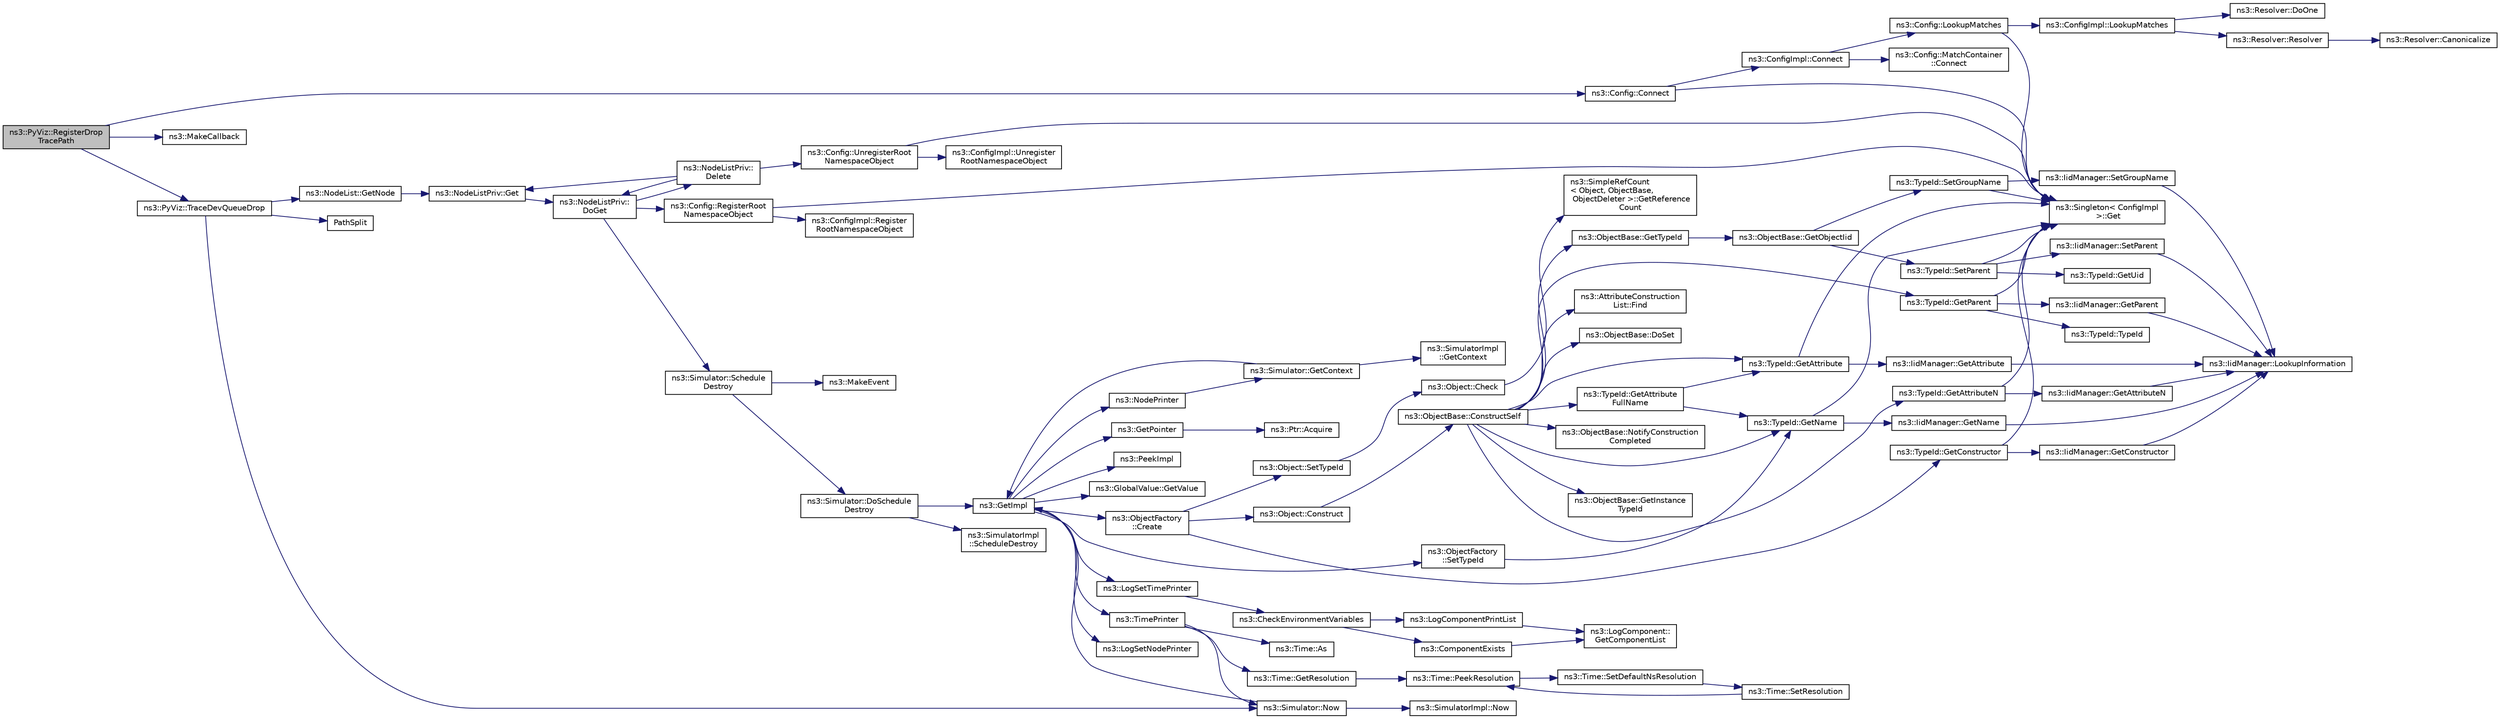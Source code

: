 digraph "ns3::PyViz::RegisterDropTracePath"
{
  edge [fontname="Helvetica",fontsize="10",labelfontname="Helvetica",labelfontsize="10"];
  node [fontname="Helvetica",fontsize="10",shape=record];
  rankdir="LR";
  Node1 [label="ns3::PyViz::RegisterDrop\lTracePath",height=0.2,width=0.4,color="black", fillcolor="grey75", style="filled", fontcolor="black"];
  Node1 -> Node2 [color="midnightblue",fontsize="10",style="solid"];
  Node2 [label="ns3::Config::Connect",height=0.2,width=0.4,color="black", fillcolor="white", style="filled",URL="$d1/d44/group__config.html#ga4014f151241cd0939b6cb64409605736"];
  Node2 -> Node3 [color="midnightblue",fontsize="10",style="solid"];
  Node3 [label="ns3::Singleton\< ConfigImpl\l \>::Get",height=0.2,width=0.4,color="black", fillcolor="white", style="filled",URL="$d8/d77/classns3_1_1Singleton.html#a80a2cd3c25a27ea72add7a9f7a141ffa"];
  Node2 -> Node4 [color="midnightblue",fontsize="10",style="solid"];
  Node4 [label="ns3::ConfigImpl::Connect",height=0.2,width=0.4,color="black", fillcolor="white", style="filled",URL="$d1/dbd/classns3_1_1ConfigImpl.html#a9e74a4715051a976d08d83447b2a0094"];
  Node4 -> Node5 [color="midnightblue",fontsize="10",style="solid"];
  Node5 [label="ns3::Config::LookupMatches",height=0.2,width=0.4,color="black", fillcolor="white", style="filled",URL="$d1/d44/group__config.html#ga74aeb63f8f50b4a98043351552ef7db6"];
  Node5 -> Node3 [color="midnightblue",fontsize="10",style="solid"];
  Node5 -> Node6 [color="midnightblue",fontsize="10",style="solid"];
  Node6 [label="ns3::ConfigImpl::LookupMatches",height=0.2,width=0.4,color="black", fillcolor="white", style="filled",URL="$d1/dbd/classns3_1_1ConfigImpl.html#a15729299768695aa09a7ac0ba2c3b7e9"];
  Node6 -> Node7 [color="midnightblue",fontsize="10",style="solid"];
  Node7 [label="ns3::Resolver::Resolver",height=0.2,width=0.4,color="black", fillcolor="white", style="filled",URL="$d4/dc4/classns3_1_1Resolver.html#aacc39f1f92a6a127e71210936f7f7d35"];
  Node7 -> Node8 [color="midnightblue",fontsize="10",style="solid"];
  Node8 [label="ns3::Resolver::Canonicalize",height=0.2,width=0.4,color="black", fillcolor="white", style="filled",URL="$d4/dc4/classns3_1_1Resolver.html#a17e3b2dbd56da7d36782f3926713b48f"];
  Node6 -> Node9 [color="midnightblue",fontsize="10",style="solid"];
  Node9 [label="ns3::Resolver::DoOne",height=0.2,width=0.4,color="black", fillcolor="white", style="filled",URL="$d4/dc4/classns3_1_1Resolver.html#afba9f35df8976f26b6de7be7350a49d4"];
  Node4 -> Node10 [color="midnightblue",fontsize="10",style="solid"];
  Node10 [label="ns3::Config::MatchContainer\l::Connect",height=0.2,width=0.4,color="black", fillcolor="white", style="filled",URL="$d5/d7e/classns3_1_1Config_1_1MatchContainer.html#a3faec88bf2938163282336eef46e21ee"];
  Node1 -> Node11 [color="midnightblue",fontsize="10",style="solid"];
  Node11 [label="ns3::MakeCallback",height=0.2,width=0.4,color="black", fillcolor="white", style="filled",URL="$dd/de0/group__makecallbackmemptr.html#ga9376283685aa99d204048d6a4b7610a4"];
  Node1 -> Node12 [color="midnightblue",fontsize="10",style="solid"];
  Node12 [label="ns3::PyViz::TraceDevQueueDrop",height=0.2,width=0.4,color="black", fillcolor="white", style="filled",URL="$db/d7c/classns3_1_1PyViz.html#aca887271be7381092692957e7b15f3d8"];
  Node12 -> Node13 [color="midnightblue",fontsize="10",style="solid"];
  Node13 [label="PathSplit",height=0.2,width=0.4,color="black", fillcolor="white", style="filled",URL="$df/dab/pyviz_8cc.html#abfaec39467cd62b64fb7727503d04d44"];
  Node12 -> Node14 [color="midnightblue",fontsize="10",style="solid"];
  Node14 [label="ns3::NodeList::GetNode",height=0.2,width=0.4,color="black", fillcolor="white", style="filled",URL="$d0/dd8/classns3_1_1NodeList.html#a80ac09977d48d29db5c704ac8483cf6c"];
  Node14 -> Node15 [color="midnightblue",fontsize="10",style="solid"];
  Node15 [label="ns3::NodeListPriv::Get",height=0.2,width=0.4,color="black", fillcolor="white", style="filled",URL="$d4/d49/classns3_1_1NodeListPriv.html#a746ce1482b3c1cf31d5a50cd55cffa92",tooltip="Get the node list object. "];
  Node15 -> Node16 [color="midnightblue",fontsize="10",style="solid"];
  Node16 [label="ns3::NodeListPriv::\lDoGet",height=0.2,width=0.4,color="black", fillcolor="white", style="filled",URL="$d4/d49/classns3_1_1NodeListPriv.html#a6f0222de939567a488905f1c6876c4ca",tooltip="Get the node list object. "];
  Node16 -> Node17 [color="midnightblue",fontsize="10",style="solid"];
  Node17 [label="ns3::Config::RegisterRoot\lNamespaceObject",height=0.2,width=0.4,color="black", fillcolor="white", style="filled",URL="$d1/d44/group__config.html#gadf663c596f54bed678e83cccd4e3d9d5"];
  Node17 -> Node3 [color="midnightblue",fontsize="10",style="solid"];
  Node17 -> Node18 [color="midnightblue",fontsize="10",style="solid"];
  Node18 [label="ns3::ConfigImpl::Register\lRootNamespaceObject",height=0.2,width=0.4,color="black", fillcolor="white", style="filled",URL="$d1/dbd/classns3_1_1ConfigImpl.html#a09ad253d834e9c8a6fd806bec303c29c"];
  Node16 -> Node19 [color="midnightblue",fontsize="10",style="solid"];
  Node19 [label="ns3::Simulator::Schedule\lDestroy",height=0.2,width=0.4,color="black", fillcolor="white", style="filled",URL="$d7/deb/classns3_1_1Simulator.html#a7e1c6479e6d0bd3f0eb3e005d6941302"];
  Node19 -> Node20 [color="midnightblue",fontsize="10",style="solid"];
  Node20 [label="ns3::Simulator::DoSchedule\lDestroy",height=0.2,width=0.4,color="black", fillcolor="white", style="filled",URL="$d7/deb/classns3_1_1Simulator.html#a00139c9c4e854aca72063485518c0d52"];
  Node20 -> Node21 [color="midnightblue",fontsize="10",style="solid"];
  Node21 [label="ns3::GetImpl",height=0.2,width=0.4,color="black", fillcolor="white", style="filled",URL="$d4/d8b/group__simulator.html#ga42eb4eddad41528d4d99794a3dae3fd0",tooltip="Get the SimulatorImpl singleton. "];
  Node21 -> Node22 [color="midnightblue",fontsize="10",style="solid"];
  Node22 [label="ns3::PeekImpl",height=0.2,width=0.4,color="black", fillcolor="white", style="filled",URL="$d4/d8b/group__simulator.html#ga233c5c38de117e4e4a5a9cd168694792",tooltip="Get the static SimulatorImpl instance. "];
  Node21 -> Node23 [color="midnightblue",fontsize="10",style="solid"];
  Node23 [label="ns3::GlobalValue::GetValue",height=0.2,width=0.4,color="black", fillcolor="white", style="filled",URL="$dc/d02/classns3_1_1GlobalValue.html#aa33773cb952ba3c285a03ae2c4769b84"];
  Node21 -> Node24 [color="midnightblue",fontsize="10",style="solid"];
  Node24 [label="ns3::ObjectFactory\l::SetTypeId",height=0.2,width=0.4,color="black", fillcolor="white", style="filled",URL="$d5/d0d/classns3_1_1ObjectFactory.html#a77dcd099064038a1eb7a6b8251229ec3"];
  Node24 -> Node25 [color="midnightblue",fontsize="10",style="solid"];
  Node25 [label="ns3::TypeId::GetName",height=0.2,width=0.4,color="black", fillcolor="white", style="filled",URL="$d6/d11/classns3_1_1TypeId.html#aa3c41c79ae428b3cb396a9c6bb3ef314"];
  Node25 -> Node3 [color="midnightblue",fontsize="10",style="solid"];
  Node25 -> Node26 [color="midnightblue",fontsize="10",style="solid"];
  Node26 [label="ns3::IidManager::GetName",height=0.2,width=0.4,color="black", fillcolor="white", style="filled",URL="$d4/d1c/classns3_1_1IidManager.html#a5d68d0f0f44594dcdec239dbdb5bf53c"];
  Node26 -> Node27 [color="midnightblue",fontsize="10",style="solid"];
  Node27 [label="ns3::IidManager::LookupInformation",height=0.2,width=0.4,color="black", fillcolor="white", style="filled",URL="$d4/d1c/classns3_1_1IidManager.html#a6b1f4ba2815dba27a377e8a8db2384cf"];
  Node21 -> Node28 [color="midnightblue",fontsize="10",style="solid"];
  Node28 [label="ns3::GetPointer",height=0.2,width=0.4,color="black", fillcolor="white", style="filled",URL="$d7/d2e/namespacens3.html#ab4e173cdfd43d17c1a40d5348510a670"];
  Node28 -> Node29 [color="midnightblue",fontsize="10",style="solid"];
  Node29 [label="ns3::Ptr::Acquire",height=0.2,width=0.4,color="black", fillcolor="white", style="filled",URL="$dc/d90/classns3_1_1Ptr.html#a9579b15e8c42dcdff5869d9d987562fb"];
  Node21 -> Node30 [color="midnightblue",fontsize="10",style="solid"];
  Node30 [label="ns3::ObjectFactory\l::Create",height=0.2,width=0.4,color="black", fillcolor="white", style="filled",URL="$d5/d0d/classns3_1_1ObjectFactory.html#a18152e93f0a6fe184ed7300cb31e9896"];
  Node30 -> Node31 [color="midnightblue",fontsize="10",style="solid"];
  Node31 [label="ns3::TypeId::GetConstructor",height=0.2,width=0.4,color="black", fillcolor="white", style="filled",URL="$d6/d11/classns3_1_1TypeId.html#ad9b0bc71ee7593a1ff23ff8d53938e95"];
  Node31 -> Node3 [color="midnightblue",fontsize="10",style="solid"];
  Node31 -> Node32 [color="midnightblue",fontsize="10",style="solid"];
  Node32 [label="ns3::IidManager::GetConstructor",height=0.2,width=0.4,color="black", fillcolor="white", style="filled",URL="$d4/d1c/classns3_1_1IidManager.html#ab10b30abe7efc5456b7930aab8638280"];
  Node32 -> Node27 [color="midnightblue",fontsize="10",style="solid"];
  Node30 -> Node33 [color="midnightblue",fontsize="10",style="solid"];
  Node33 [label="ns3::Object::SetTypeId",height=0.2,width=0.4,color="black", fillcolor="white", style="filled",URL="$d9/d77/classns3_1_1Object.html#a19b1ebd8ec8fe404845e665880a6c5ad"];
  Node33 -> Node34 [color="midnightblue",fontsize="10",style="solid"];
  Node34 [label="ns3::Object::Check",height=0.2,width=0.4,color="black", fillcolor="white", style="filled",URL="$d9/d77/classns3_1_1Object.html#a7e7f89fb0a81d0189cbcacee64b67e4e"];
  Node34 -> Node35 [color="midnightblue",fontsize="10",style="solid"];
  Node35 [label="ns3::SimpleRefCount\l\< Object, ObjectBase,\l ObjectDeleter \>::GetReference\lCount",height=0.2,width=0.4,color="black", fillcolor="white", style="filled",URL="$da/da1/classns3_1_1SimpleRefCount.html#a05378396c93bcc7d6bf78a9ee9ae9cca"];
  Node30 -> Node36 [color="midnightblue",fontsize="10",style="solid"];
  Node36 [label="ns3::Object::Construct",height=0.2,width=0.4,color="black", fillcolor="white", style="filled",URL="$d9/d77/classns3_1_1Object.html#a636e8411dc5228771f45c9b805d348fa"];
  Node36 -> Node37 [color="midnightblue",fontsize="10",style="solid"];
  Node37 [label="ns3::ObjectBase::ConstructSelf",height=0.2,width=0.4,color="black", fillcolor="white", style="filled",URL="$d2/dac/classns3_1_1ObjectBase.html#a5cda18dec6d0744cb652a3ed60056958"];
  Node37 -> Node38 [color="midnightblue",fontsize="10",style="solid"];
  Node38 [label="ns3::ObjectBase::GetInstance\lTypeId",height=0.2,width=0.4,color="black", fillcolor="white", style="filled",URL="$d2/dac/classns3_1_1ObjectBase.html#abe5b43a6f5b99a92a4c3122db31f06fb"];
  Node37 -> Node25 [color="midnightblue",fontsize="10",style="solid"];
  Node37 -> Node39 [color="midnightblue",fontsize="10",style="solid"];
  Node39 [label="ns3::TypeId::GetAttributeN",height=0.2,width=0.4,color="black", fillcolor="white", style="filled",URL="$d6/d11/classns3_1_1TypeId.html#a679c4713f613126a51eb400b345302cb"];
  Node39 -> Node3 [color="midnightblue",fontsize="10",style="solid"];
  Node39 -> Node40 [color="midnightblue",fontsize="10",style="solid"];
  Node40 [label="ns3::IidManager::GetAttributeN",height=0.2,width=0.4,color="black", fillcolor="white", style="filled",URL="$d4/d1c/classns3_1_1IidManager.html#aecf79ed6edb63647774dbfe90cc4f1e2"];
  Node40 -> Node27 [color="midnightblue",fontsize="10",style="solid"];
  Node37 -> Node41 [color="midnightblue",fontsize="10",style="solid"];
  Node41 [label="ns3::TypeId::GetAttribute",height=0.2,width=0.4,color="black", fillcolor="white", style="filled",URL="$d6/d11/classns3_1_1TypeId.html#aa1b746e64e606f94cbedda7cf89788c2"];
  Node41 -> Node3 [color="midnightblue",fontsize="10",style="solid"];
  Node41 -> Node42 [color="midnightblue",fontsize="10",style="solid"];
  Node42 [label="ns3::IidManager::GetAttribute",height=0.2,width=0.4,color="black", fillcolor="white", style="filled",URL="$d4/d1c/classns3_1_1IidManager.html#ae511907e47b48166763e60c583a5a940"];
  Node42 -> Node27 [color="midnightblue",fontsize="10",style="solid"];
  Node37 -> Node43 [color="midnightblue",fontsize="10",style="solid"];
  Node43 [label="ns3::AttributeConstruction\lList::Find",height=0.2,width=0.4,color="black", fillcolor="white", style="filled",URL="$d3/df3/classns3_1_1AttributeConstructionList.html#a22de5cf3e1bcd9dc6c7748fc911811b4"];
  Node37 -> Node44 [color="midnightblue",fontsize="10",style="solid"];
  Node44 [label="ns3::ObjectBase::DoSet",height=0.2,width=0.4,color="black", fillcolor="white", style="filled",URL="$d2/dac/classns3_1_1ObjectBase.html#afe5f2f7b2fabc99aa33f9bb434e3b695"];
  Node37 -> Node45 [color="midnightblue",fontsize="10",style="solid"];
  Node45 [label="ns3::TypeId::GetAttribute\lFullName",height=0.2,width=0.4,color="black", fillcolor="white", style="filled",URL="$d6/d11/classns3_1_1TypeId.html#a1da5483f43630ea65952099fc39944a2"];
  Node45 -> Node41 [color="midnightblue",fontsize="10",style="solid"];
  Node45 -> Node25 [color="midnightblue",fontsize="10",style="solid"];
  Node37 -> Node46 [color="midnightblue",fontsize="10",style="solid"];
  Node46 [label="ns3::TypeId::GetParent",height=0.2,width=0.4,color="black", fillcolor="white", style="filled",URL="$d6/d11/classns3_1_1TypeId.html#ac51f28398d2ef1f9a7790047c43dd22c"];
  Node46 -> Node3 [color="midnightblue",fontsize="10",style="solid"];
  Node46 -> Node47 [color="midnightblue",fontsize="10",style="solid"];
  Node47 [label="ns3::IidManager::GetParent",height=0.2,width=0.4,color="black", fillcolor="white", style="filled",URL="$d4/d1c/classns3_1_1IidManager.html#a504f9d76281bd6149556b1d15e80231d"];
  Node47 -> Node27 [color="midnightblue",fontsize="10",style="solid"];
  Node46 -> Node48 [color="midnightblue",fontsize="10",style="solid"];
  Node48 [label="ns3::TypeId::TypeId",height=0.2,width=0.4,color="black", fillcolor="white", style="filled",URL="$d6/d11/classns3_1_1TypeId.html#ab76e26690f1af4f1cffa6a72245e8928"];
  Node37 -> Node49 [color="midnightblue",fontsize="10",style="solid"];
  Node49 [label="ns3::ObjectBase::GetTypeId",height=0.2,width=0.4,color="black", fillcolor="white", style="filled",URL="$d2/dac/classns3_1_1ObjectBase.html#a2b870298ebceaaeffc9d65e15c022eac"];
  Node49 -> Node50 [color="midnightblue",fontsize="10",style="solid"];
  Node50 [label="ns3::ObjectBase::GetObjectIid",height=0.2,width=0.4,color="black", fillcolor="white", style="filled",URL="$d2/dac/classns3_1_1ObjectBase.html#a4fcfd18844c60f163c5dce52456d111b"];
  Node50 -> Node51 [color="midnightblue",fontsize="10",style="solid"];
  Node51 [label="ns3::TypeId::SetParent",height=0.2,width=0.4,color="black", fillcolor="white", style="filled",URL="$d6/d11/classns3_1_1TypeId.html#abaaca67ab7d2471067e7c275df0f7309"];
  Node51 -> Node52 [color="midnightblue",fontsize="10",style="solid"];
  Node52 [label="ns3::TypeId::GetUid",height=0.2,width=0.4,color="black", fillcolor="white", style="filled",URL="$d6/d11/classns3_1_1TypeId.html#acd3e41de6340d06299f4fd63e2ed8da0"];
  Node51 -> Node3 [color="midnightblue",fontsize="10",style="solid"];
  Node51 -> Node53 [color="midnightblue",fontsize="10",style="solid"];
  Node53 [label="ns3::IidManager::SetParent",height=0.2,width=0.4,color="black", fillcolor="white", style="filled",URL="$d4/d1c/classns3_1_1IidManager.html#a4042931260554c907699367b6811426f"];
  Node53 -> Node27 [color="midnightblue",fontsize="10",style="solid"];
  Node50 -> Node54 [color="midnightblue",fontsize="10",style="solid"];
  Node54 [label="ns3::TypeId::SetGroupName",height=0.2,width=0.4,color="black", fillcolor="white", style="filled",URL="$d6/d11/classns3_1_1TypeId.html#a87ab97caba5bbbd080b4490576f8bb40"];
  Node54 -> Node3 [color="midnightblue",fontsize="10",style="solid"];
  Node54 -> Node55 [color="midnightblue",fontsize="10",style="solid"];
  Node55 [label="ns3::IidManager::SetGroupName",height=0.2,width=0.4,color="black", fillcolor="white", style="filled",URL="$d4/d1c/classns3_1_1IidManager.html#a3bc08ad1c8a26224153caacd2def37de"];
  Node55 -> Node27 [color="midnightblue",fontsize="10",style="solid"];
  Node37 -> Node56 [color="midnightblue",fontsize="10",style="solid"];
  Node56 [label="ns3::ObjectBase::NotifyConstruction\lCompleted",height=0.2,width=0.4,color="black", fillcolor="white", style="filled",URL="$d2/dac/classns3_1_1ObjectBase.html#aa349348317dbdb62a7ee1df89db1eb8b"];
  Node21 -> Node57 [color="midnightblue",fontsize="10",style="solid"];
  Node57 [label="ns3::LogSetTimePrinter",height=0.2,width=0.4,color="black", fillcolor="white", style="filled",URL="$d7/d2e/namespacens3.html#acf6a1749b3febc5a6a5b2b8620138d80"];
  Node57 -> Node58 [color="midnightblue",fontsize="10",style="solid"];
  Node58 [label="ns3::CheckEnvironmentVariables",height=0.2,width=0.4,color="black", fillcolor="white", style="filled",URL="$d8/dff/group__logging.html#gacdc0bdeb2d8a90089d4fb09c4b8569ff"];
  Node58 -> Node59 [color="midnightblue",fontsize="10",style="solid"];
  Node59 [label="ns3::ComponentExists",height=0.2,width=0.4,color="black", fillcolor="white", style="filled",URL="$d8/dff/group__logging.html#gaadcc698770aae684c54dbd1ef4e4b37a"];
  Node59 -> Node60 [color="midnightblue",fontsize="10",style="solid"];
  Node60 [label="ns3::LogComponent::\lGetComponentList",height=0.2,width=0.4,color="black", fillcolor="white", style="filled",URL="$d9/d3f/classns3_1_1LogComponent.html#a63eb2c0fd93c30f9081443c2fd4bffe9"];
  Node58 -> Node61 [color="midnightblue",fontsize="10",style="solid"];
  Node61 [label="ns3::LogComponentPrintList",height=0.2,width=0.4,color="black", fillcolor="white", style="filled",URL="$d7/d2e/namespacens3.html#a5252703c3f8260fd6dc609f1b276e57c"];
  Node61 -> Node60 [color="midnightblue",fontsize="10",style="solid"];
  Node21 -> Node62 [color="midnightblue",fontsize="10",style="solid"];
  Node62 [label="ns3::TimePrinter",height=0.2,width=0.4,color="black", fillcolor="white", style="filled",URL="$d8/dff/group__logging.html#gaaad3642e8247a056cd83001d805b0812"];
  Node62 -> Node63 [color="midnightblue",fontsize="10",style="solid"];
  Node63 [label="ns3::Time::GetResolution",height=0.2,width=0.4,color="black", fillcolor="white", style="filled",URL="$dc/d04/classns3_1_1Time.html#a1444f0f08b5e19f031157609e32fcf98"];
  Node63 -> Node64 [color="midnightblue",fontsize="10",style="solid"];
  Node64 [label="ns3::Time::PeekResolution",height=0.2,width=0.4,color="black", fillcolor="white", style="filled",URL="$dc/d04/classns3_1_1Time.html#a963e53522278fcbdf1ab9f7adbd0f5d6"];
  Node64 -> Node65 [color="midnightblue",fontsize="10",style="solid"];
  Node65 [label="ns3::Time::SetDefaultNsResolution",height=0.2,width=0.4,color="black", fillcolor="white", style="filled",URL="$dc/d04/classns3_1_1Time.html#a6a872e62f71dfa817fef2c549473d980"];
  Node65 -> Node66 [color="midnightblue",fontsize="10",style="solid"];
  Node66 [label="ns3::Time::SetResolution",height=0.2,width=0.4,color="black", fillcolor="white", style="filled",URL="$dc/d04/classns3_1_1Time.html#ac89165ba7715b66017a49c718f4aef09"];
  Node66 -> Node64 [color="midnightblue",fontsize="10",style="solid"];
  Node62 -> Node67 [color="midnightblue",fontsize="10",style="solid"];
  Node67 [label="ns3::Simulator::Now",height=0.2,width=0.4,color="black", fillcolor="white", style="filled",URL="$d7/deb/classns3_1_1Simulator.html#ac3178fa975b419f7875e7105be122800"];
  Node67 -> Node21 [color="midnightblue",fontsize="10",style="solid"];
  Node67 -> Node68 [color="midnightblue",fontsize="10",style="solid"];
  Node68 [label="ns3::SimulatorImpl::Now",height=0.2,width=0.4,color="black", fillcolor="white", style="filled",URL="$d2/d19/classns3_1_1SimulatorImpl.html#aa516c50060846adc6fd316e83ef0797c"];
  Node62 -> Node69 [color="midnightblue",fontsize="10",style="solid"];
  Node69 [label="ns3::Time::As",height=0.2,width=0.4,color="black", fillcolor="white", style="filled",URL="$dc/d04/classns3_1_1Time.html#a0bb1110638ce9938248bd07865a328ab"];
  Node21 -> Node70 [color="midnightblue",fontsize="10",style="solid"];
  Node70 [label="ns3::LogSetNodePrinter",height=0.2,width=0.4,color="black", fillcolor="white", style="filled",URL="$d7/d2e/namespacens3.html#aa6e659ca357c8309352fa0f146793810"];
  Node21 -> Node71 [color="midnightblue",fontsize="10",style="solid"];
  Node71 [label="ns3::NodePrinter",height=0.2,width=0.4,color="black", fillcolor="white", style="filled",URL="$d8/dff/group__logging.html#gaaffbf70ff3766cd62b8bbd9b140d2a1b"];
  Node71 -> Node72 [color="midnightblue",fontsize="10",style="solid"];
  Node72 [label="ns3::Simulator::GetContext",height=0.2,width=0.4,color="black", fillcolor="white", style="filled",URL="$d7/deb/classns3_1_1Simulator.html#a8514b74ee2c42916b351b33c4a963bb0"];
  Node72 -> Node21 [color="midnightblue",fontsize="10",style="solid"];
  Node72 -> Node73 [color="midnightblue",fontsize="10",style="solid"];
  Node73 [label="ns3::SimulatorImpl\l::GetContext",height=0.2,width=0.4,color="black", fillcolor="white", style="filled",URL="$d2/d19/classns3_1_1SimulatorImpl.html#a8b66270c97766c0adb997e2535648557"];
  Node20 -> Node74 [color="midnightblue",fontsize="10",style="solid"];
  Node74 [label="ns3::SimulatorImpl\l::ScheduleDestroy",height=0.2,width=0.4,color="black", fillcolor="white", style="filled",URL="$d2/d19/classns3_1_1SimulatorImpl.html#a04f4a00ed04886ed0b9982038c3ed5f9"];
  Node19 -> Node75 [color="midnightblue",fontsize="10",style="solid"];
  Node75 [label="ns3::MakeEvent",height=0.2,width=0.4,color="black", fillcolor="white", style="filled",URL="$d0/dac/group__makeeventfnptr.html#ga289a28a2497c18a9bd299e5e2014094b"];
  Node16 -> Node76 [color="midnightblue",fontsize="10",style="solid"];
  Node76 [label="ns3::NodeListPriv::\lDelete",height=0.2,width=0.4,color="black", fillcolor="white", style="filled",URL="$d4/d49/classns3_1_1NodeListPriv.html#a74f1811844a3891e71d8d9adbe81c33e",tooltip="Delete the nodes list object. "];
  Node76 -> Node77 [color="midnightblue",fontsize="10",style="solid"];
  Node77 [label="ns3::Config::UnregisterRoot\lNamespaceObject",height=0.2,width=0.4,color="black", fillcolor="white", style="filled",URL="$d1/d44/group__config.html#gac04cd4b31e97845ee008d101218e66b1"];
  Node77 -> Node3 [color="midnightblue",fontsize="10",style="solid"];
  Node77 -> Node78 [color="midnightblue",fontsize="10",style="solid"];
  Node78 [label="ns3::ConfigImpl::Unregister\lRootNamespaceObject",height=0.2,width=0.4,color="black", fillcolor="white", style="filled",URL="$d1/dbd/classns3_1_1ConfigImpl.html#a902f64f3a7f362e53273d2e18d1d3d9f"];
  Node76 -> Node15 [color="midnightblue",fontsize="10",style="solid"];
  Node76 -> Node16 [color="midnightblue",fontsize="10",style="solid"];
  Node12 -> Node67 [color="midnightblue",fontsize="10",style="solid"];
}
